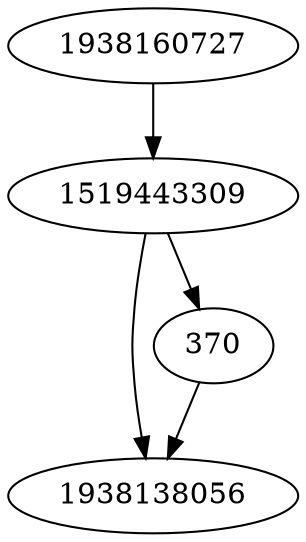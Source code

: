 strict digraph  {
1938138056;
370;
1519443309;
1938160727;
370 -> 1938138056;
1519443309 -> 1938138056;
1519443309 -> 370;
1938160727 -> 1519443309;
}
